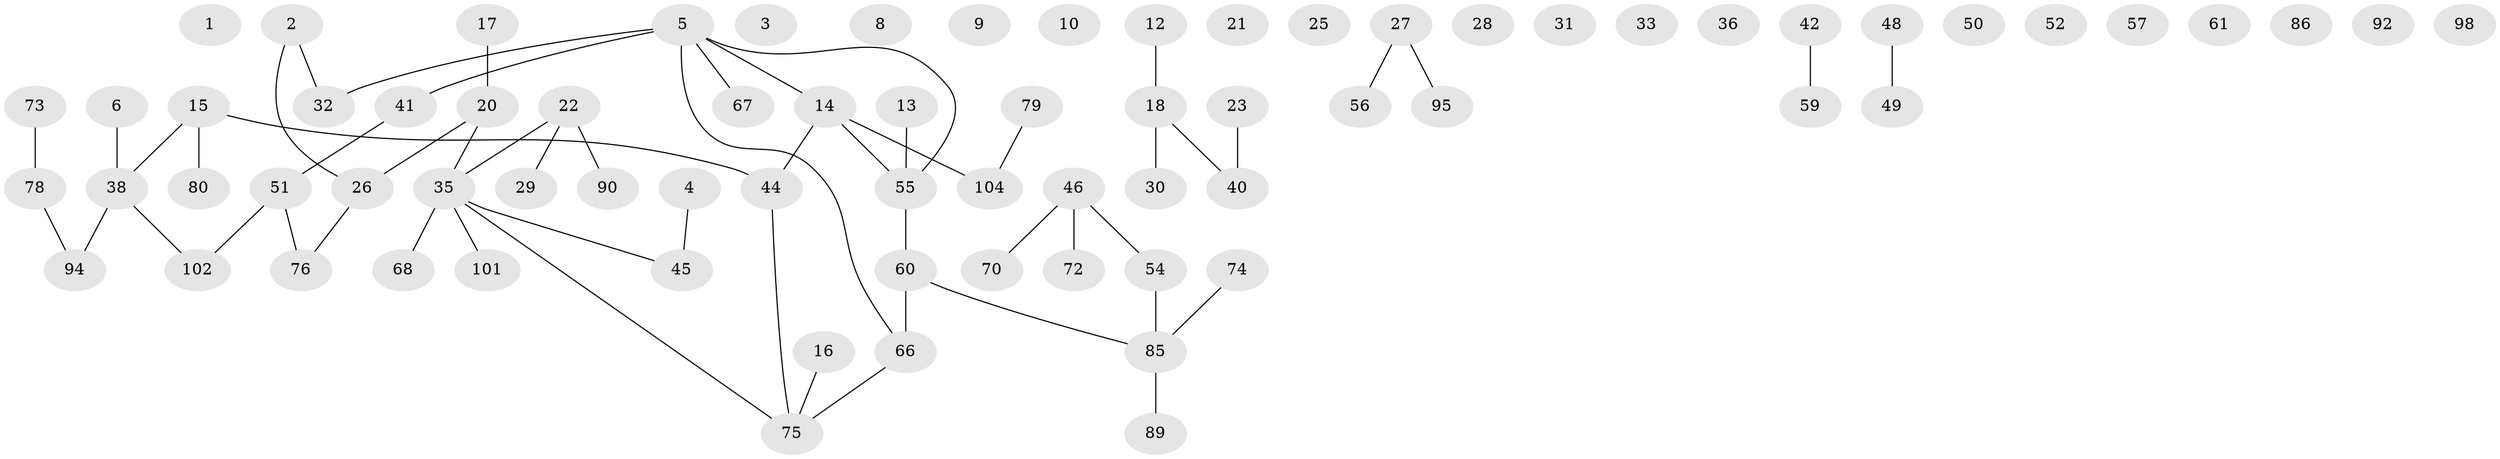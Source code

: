 // Generated by graph-tools (version 1.1) at 2025/23/03/03/25 07:23:24]
// undirected, 73 vertices, 56 edges
graph export_dot {
graph [start="1"]
  node [color=gray90,style=filled];
  1;
  2 [super="+64"];
  3;
  4;
  5 [super="+7"];
  6 [super="+11"];
  8;
  9;
  10;
  12;
  13;
  14 [super="+24"];
  15 [super="+19"];
  16 [super="+82"];
  17 [super="+53"];
  18 [super="+58"];
  20 [super="+37"];
  21;
  22 [super="+34"];
  23 [super="+65"];
  25 [super="+43"];
  26 [super="+39"];
  27 [super="+71"];
  28;
  29;
  30;
  31;
  32;
  33;
  35 [super="+103"];
  36;
  38 [super="+93"];
  40;
  41;
  42;
  44 [super="+47"];
  45 [super="+96"];
  46 [super="+88"];
  48 [super="+69"];
  49;
  50;
  51 [super="+100"];
  52;
  54 [super="+83"];
  55 [super="+62"];
  56;
  57;
  59;
  60 [super="+63"];
  61;
  66 [super="+81"];
  67 [super="+84"];
  68;
  70;
  72;
  73;
  74 [super="+91"];
  75 [super="+77"];
  76 [super="+97"];
  78 [super="+87"];
  79;
  80;
  85 [super="+99"];
  86;
  89 [super="+105"];
  90;
  92;
  94;
  95;
  98;
  101;
  102;
  104;
  2 -- 32;
  2 -- 26;
  4 -- 45;
  5 -- 32;
  5 -- 55;
  5 -- 41;
  5 -- 66;
  5 -- 14;
  5 -- 67;
  6 -- 38;
  12 -- 18;
  13 -- 55;
  14 -- 44;
  14 -- 55;
  14 -- 104;
  15 -- 80;
  15 -- 44;
  15 -- 38;
  16 -- 75;
  17 -- 20;
  18 -- 40;
  18 -- 30;
  20 -- 26;
  20 -- 35;
  22 -- 35;
  22 -- 90;
  22 -- 29;
  23 -- 40 [weight=2];
  26 -- 76;
  27 -- 56;
  27 -- 95;
  35 -- 68;
  35 -- 75;
  35 -- 45;
  35 -- 101;
  38 -- 94;
  38 -- 102;
  41 -- 51;
  42 -- 59;
  44 -- 75;
  46 -- 70;
  46 -- 72 [weight=2];
  46 -- 54;
  48 -- 49;
  51 -- 102;
  51 -- 76;
  54 -- 85;
  55 -- 60;
  60 -- 85;
  60 -- 66;
  66 -- 75;
  73 -- 78;
  74 -- 85;
  78 -- 94;
  79 -- 104;
  85 -- 89;
}
